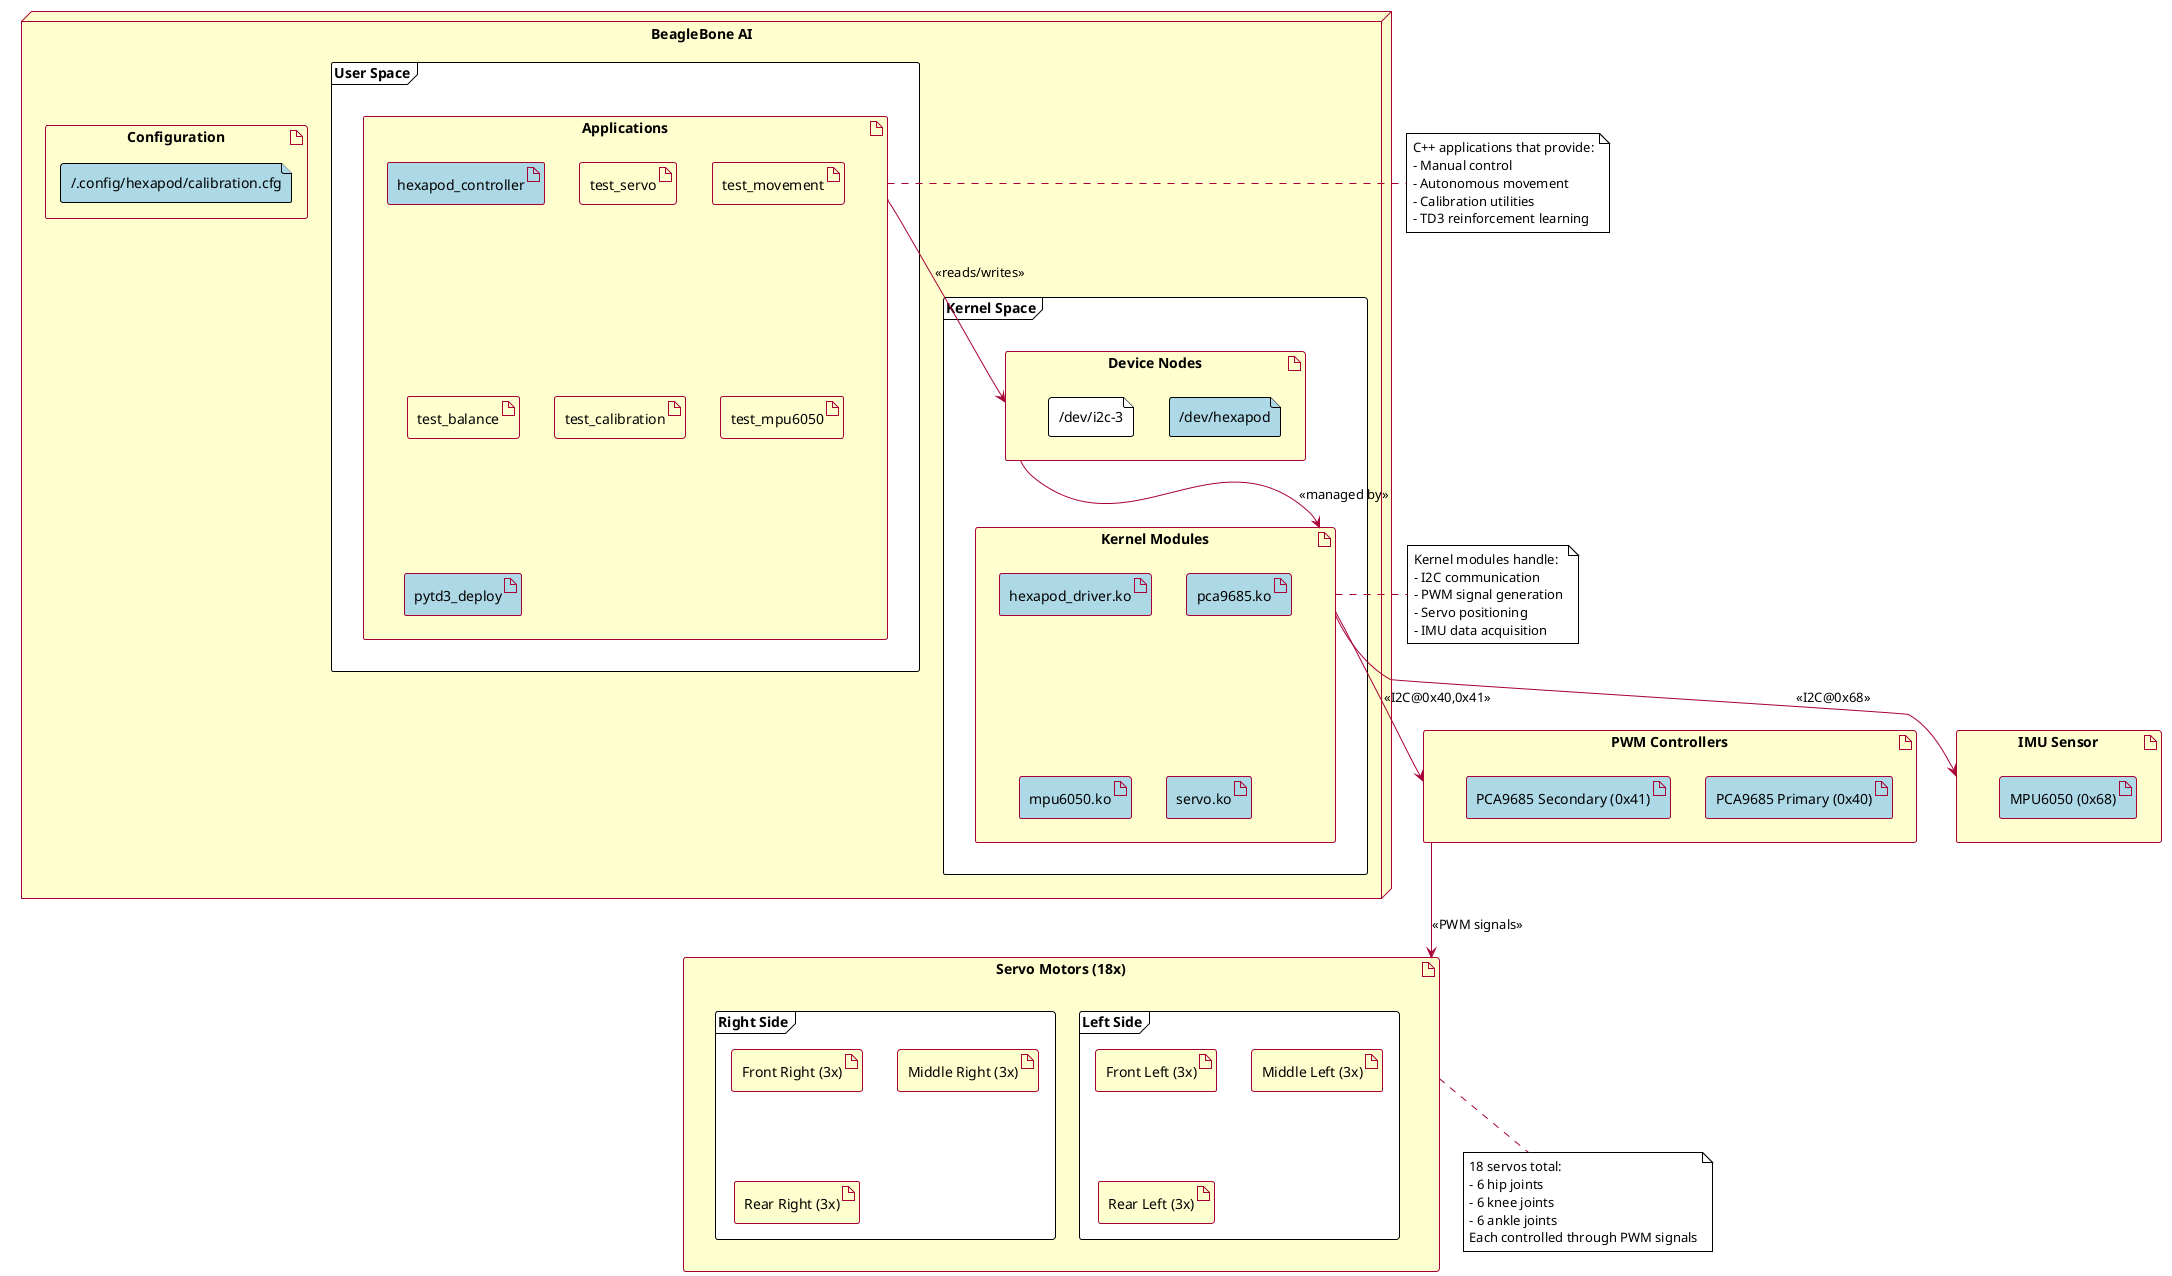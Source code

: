 @startuml deployment

!theme plain
skinparam nodeBackgroundColor #FEFECE
skinparam nodeBorderColor #A80036
skinparam deviceBackgroundColor #FEFECE
skinparam deviceBorderColor #A80036
skinparam artifactBackgroundColor #FEFECE
skinparam artifactBorderColor #A80036
skinparam ArrowColor #A80036

' Physical devices based on the actual hardware configuration
node "BeagleBone AI" as sbc {
  frame "User Space" {
    artifact "Applications" as app {
      artifact "hexapod_controller" #ADD8E6
      artifact "test_servo"
      artifact "test_movement"
      artifact "test_balance"
      artifact "test_calibration"
      artifact "test_mpu6050"
      artifact "pytd3_deploy" #ADD8E6
    }
    
    ' Direct connection from applications to device nodes without middleware libraries
  }
  
  frame "Kernel Space" {
    artifact "Kernel Modules" as driver {
      artifact "hexapod_driver.ko" #ADD8E6
      artifact "pca9685.ko" #ADD8E6
      artifact "mpu6050.ko" #ADD8E6
      artifact "servo.ko" #ADD8E6
    }
    
    artifact "Device Nodes" as device {
      file "/dev/hexapod" #ADD8E6
      file "/dev/i2c-3"
    }
  }
  
  artifact "Configuration" as config {
    file "~/.config/hexapod/calibration.cfg" #ADD8E6
  }
}

artifact "PWM Controllers" as pca9685 {
  artifact "PCA9685 Primary (0x40)" #ADD8E6
  artifact "PCA9685 Secondary (0x41)" #ADD8E6
}

artifact "IMU Sensor" as mpu6050 {
  artifact "MPU6050 (0x68)" #ADD8E6
}

artifact "Servo Motors (18x)" as servos {
  frame "Left Side" {
    artifact "Front Left (3x)"
    artifact "Middle Left (3x)"
    artifact "Rear Left (3x)"
  }
  frame "Right Side" {
    artifact "Front Right (3x)" 
    artifact "Middle Right (3x)"
    artifact "Rear Right (3x)"
  }
}

' Connections based on actual system architecture
app --> device : <<reads/writes>>
device --> driver : <<managed by>>
driver --> pca9685 : <<I2C@0x40,0x41>>
driver --> mpu6050 : <<I2C@0x68>>
pca9685 --> servos : <<PWM signals>>

' Notes based on code documentation
note right of app
  C++ applications that provide:
  - Manual control
  - Autonomous movement
  - Calibration utilities 
  - TD3 reinforcement learning
end note

note right of driver
  Kernel modules handle:
  - I2C communication
  - PWM signal generation
  - Servo positioning
  - IMU data acquisition
end note

note bottom of servos
  18 servos total:
  - 6 hip joints
  - 6 knee joints
  - 6 ankle joints
  Each controlled through PWM signals
end note

@enduml